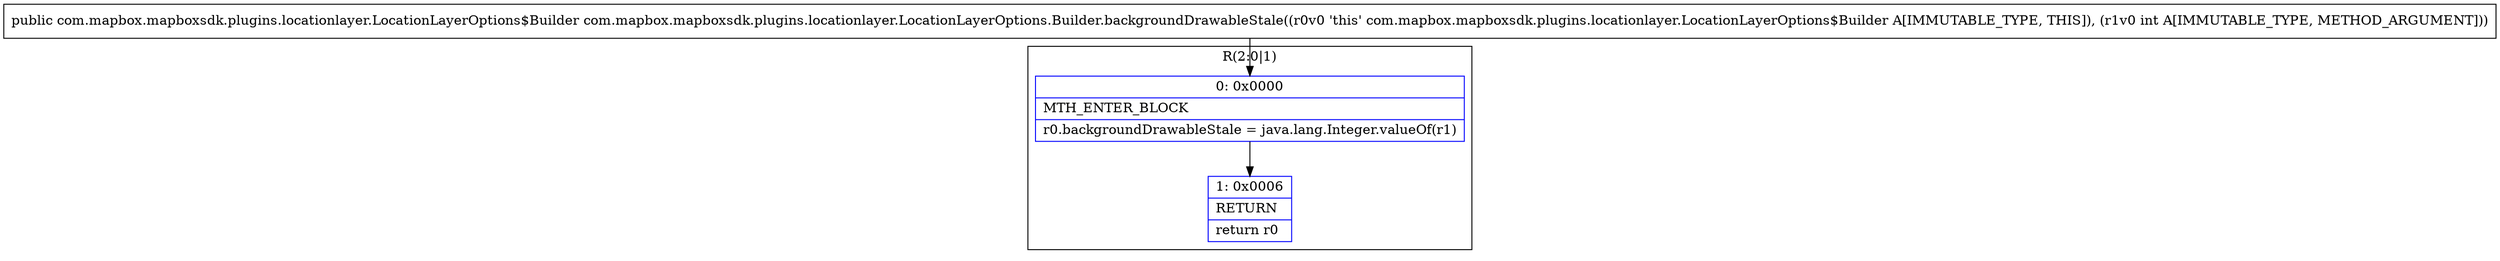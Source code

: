 digraph "CFG forcom.mapbox.mapboxsdk.plugins.locationlayer.LocationLayerOptions.Builder.backgroundDrawableStale(I)Lcom\/mapbox\/mapboxsdk\/plugins\/locationlayer\/LocationLayerOptions$Builder;" {
subgraph cluster_Region_1802238938 {
label = "R(2:0|1)";
node [shape=record,color=blue];
Node_0 [shape=record,label="{0\:\ 0x0000|MTH_ENTER_BLOCK\l|r0.backgroundDrawableStale = java.lang.Integer.valueOf(r1)\l}"];
Node_1 [shape=record,label="{1\:\ 0x0006|RETURN\l|return r0\l}"];
}
MethodNode[shape=record,label="{public com.mapbox.mapboxsdk.plugins.locationlayer.LocationLayerOptions$Builder com.mapbox.mapboxsdk.plugins.locationlayer.LocationLayerOptions.Builder.backgroundDrawableStale((r0v0 'this' com.mapbox.mapboxsdk.plugins.locationlayer.LocationLayerOptions$Builder A[IMMUTABLE_TYPE, THIS]), (r1v0 int A[IMMUTABLE_TYPE, METHOD_ARGUMENT])) }"];
MethodNode -> Node_0;
Node_0 -> Node_1;
}

